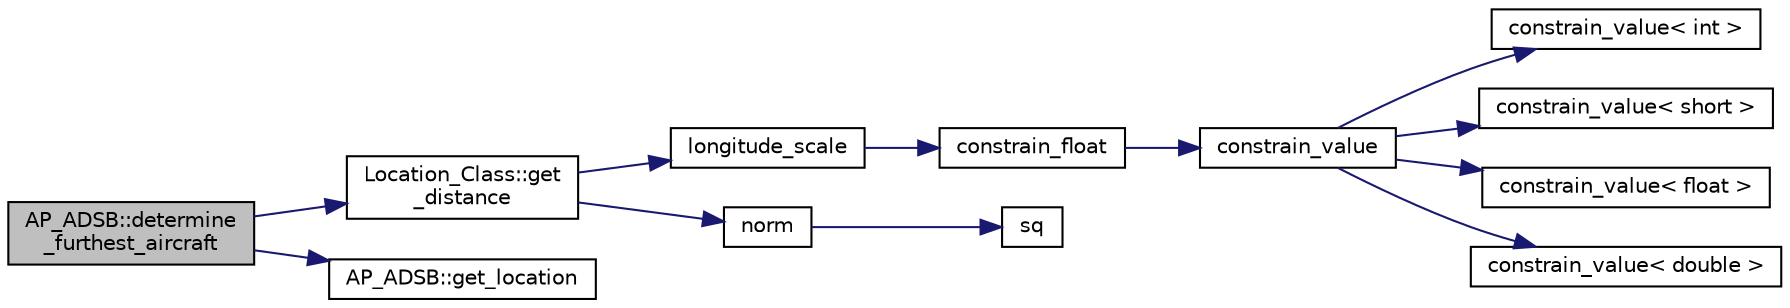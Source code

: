 digraph "AP_ADSB::determine_furthest_aircraft"
{
 // INTERACTIVE_SVG=YES
  edge [fontname="Helvetica",fontsize="10",labelfontname="Helvetica",labelfontsize="10"];
  node [fontname="Helvetica",fontsize="10",shape=record];
  rankdir="LR";
  Node1 [label="AP_ADSB::determine\l_furthest_aircraft",height=0.2,width=0.4,color="black", fillcolor="grey75", style="filled", fontcolor="black"];
  Node1 -> Node2 [color="midnightblue",fontsize="10",style="solid",fontname="Helvetica"];
  Node2 [label="Location_Class::get\l_distance",height=0.2,width=0.4,color="black", fillcolor="white", style="filled",URL="$classLocation__Class.html#a36cbfe90845219ef0a4ffde50da77b65"];
  Node2 -> Node3 [color="midnightblue",fontsize="10",style="solid",fontname="Helvetica"];
  Node3 [label="longitude_scale",height=0.2,width=0.4,color="black", fillcolor="white", style="filled",URL="$location_8cpp.html#ad2368c582f3e0c135e2a74772f4db61a"];
  Node3 -> Node4 [color="midnightblue",fontsize="10",style="solid",fontname="Helvetica"];
  Node4 [label="constrain_float",height=0.2,width=0.4,color="black", fillcolor="white", style="filled",URL="$AP__Math_8h.html#ad525609d9dba6ffa556a0fbf08a3f9b4"];
  Node4 -> Node5 [color="midnightblue",fontsize="10",style="solid",fontname="Helvetica"];
  Node5 [label="constrain_value",height=0.2,width=0.4,color="black", fillcolor="white", style="filled",URL="$AP__Math_8h.html#a20e8f8671c282c69c1954652b6d61585"];
  Node5 -> Node6 [color="midnightblue",fontsize="10",style="solid",fontname="Helvetica"];
  Node6 [label="constrain_value\< int \>",height=0.2,width=0.4,color="black", fillcolor="white", style="filled",URL="$AP__Math_8cpp.html#a37e8e901754cb9c8e53a8e3030c82c50"];
  Node5 -> Node7 [color="midnightblue",fontsize="10",style="solid",fontname="Helvetica"];
  Node7 [label="constrain_value\< short \>",height=0.2,width=0.4,color="black", fillcolor="white", style="filled",URL="$AP__Math_8cpp.html#afdbe107ec1987d318a6347816fbf2b89"];
  Node5 -> Node8 [color="midnightblue",fontsize="10",style="solid",fontname="Helvetica"];
  Node8 [label="constrain_value\< float \>",height=0.2,width=0.4,color="black", fillcolor="white", style="filled",URL="$AP__Math_8cpp.html#ae6c621670c214da687de21d4e3a92587"];
  Node5 -> Node9 [color="midnightblue",fontsize="10",style="solid",fontname="Helvetica"];
  Node9 [label="constrain_value\< double \>",height=0.2,width=0.4,color="black", fillcolor="white", style="filled",URL="$AP__Math_8cpp.html#afe3990b00e9abc43fa97dfaf8e32f5c4"];
  Node2 -> Node10 [color="midnightblue",fontsize="10",style="solid",fontname="Helvetica"];
  Node10 [label="norm",height=0.2,width=0.4,color="black", fillcolor="white", style="filled",URL="$AP__Math_8h.html#adc76d4a5e5c9ae8cb7ab17b55c40d636"];
  Node10 -> Node11 [color="midnightblue",fontsize="10",style="solid",fontname="Helvetica"];
  Node11 [label="sq",height=0.2,width=0.4,color="black", fillcolor="white", style="filled",URL="$AP__Math_8h.html#a0375e3d67fd3911cacee5c3e1408c0f2"];
  Node1 -> Node12 [color="midnightblue",fontsize="10",style="solid",fontname="Helvetica"];
  Node12 [label="AP_ADSB::get_location",height=0.2,width=0.4,color="black", fillcolor="white", style="filled",URL="$classAP__ADSB.html#a75f30fb1aa9ee310d0b4749e9ce3054c"];
}
